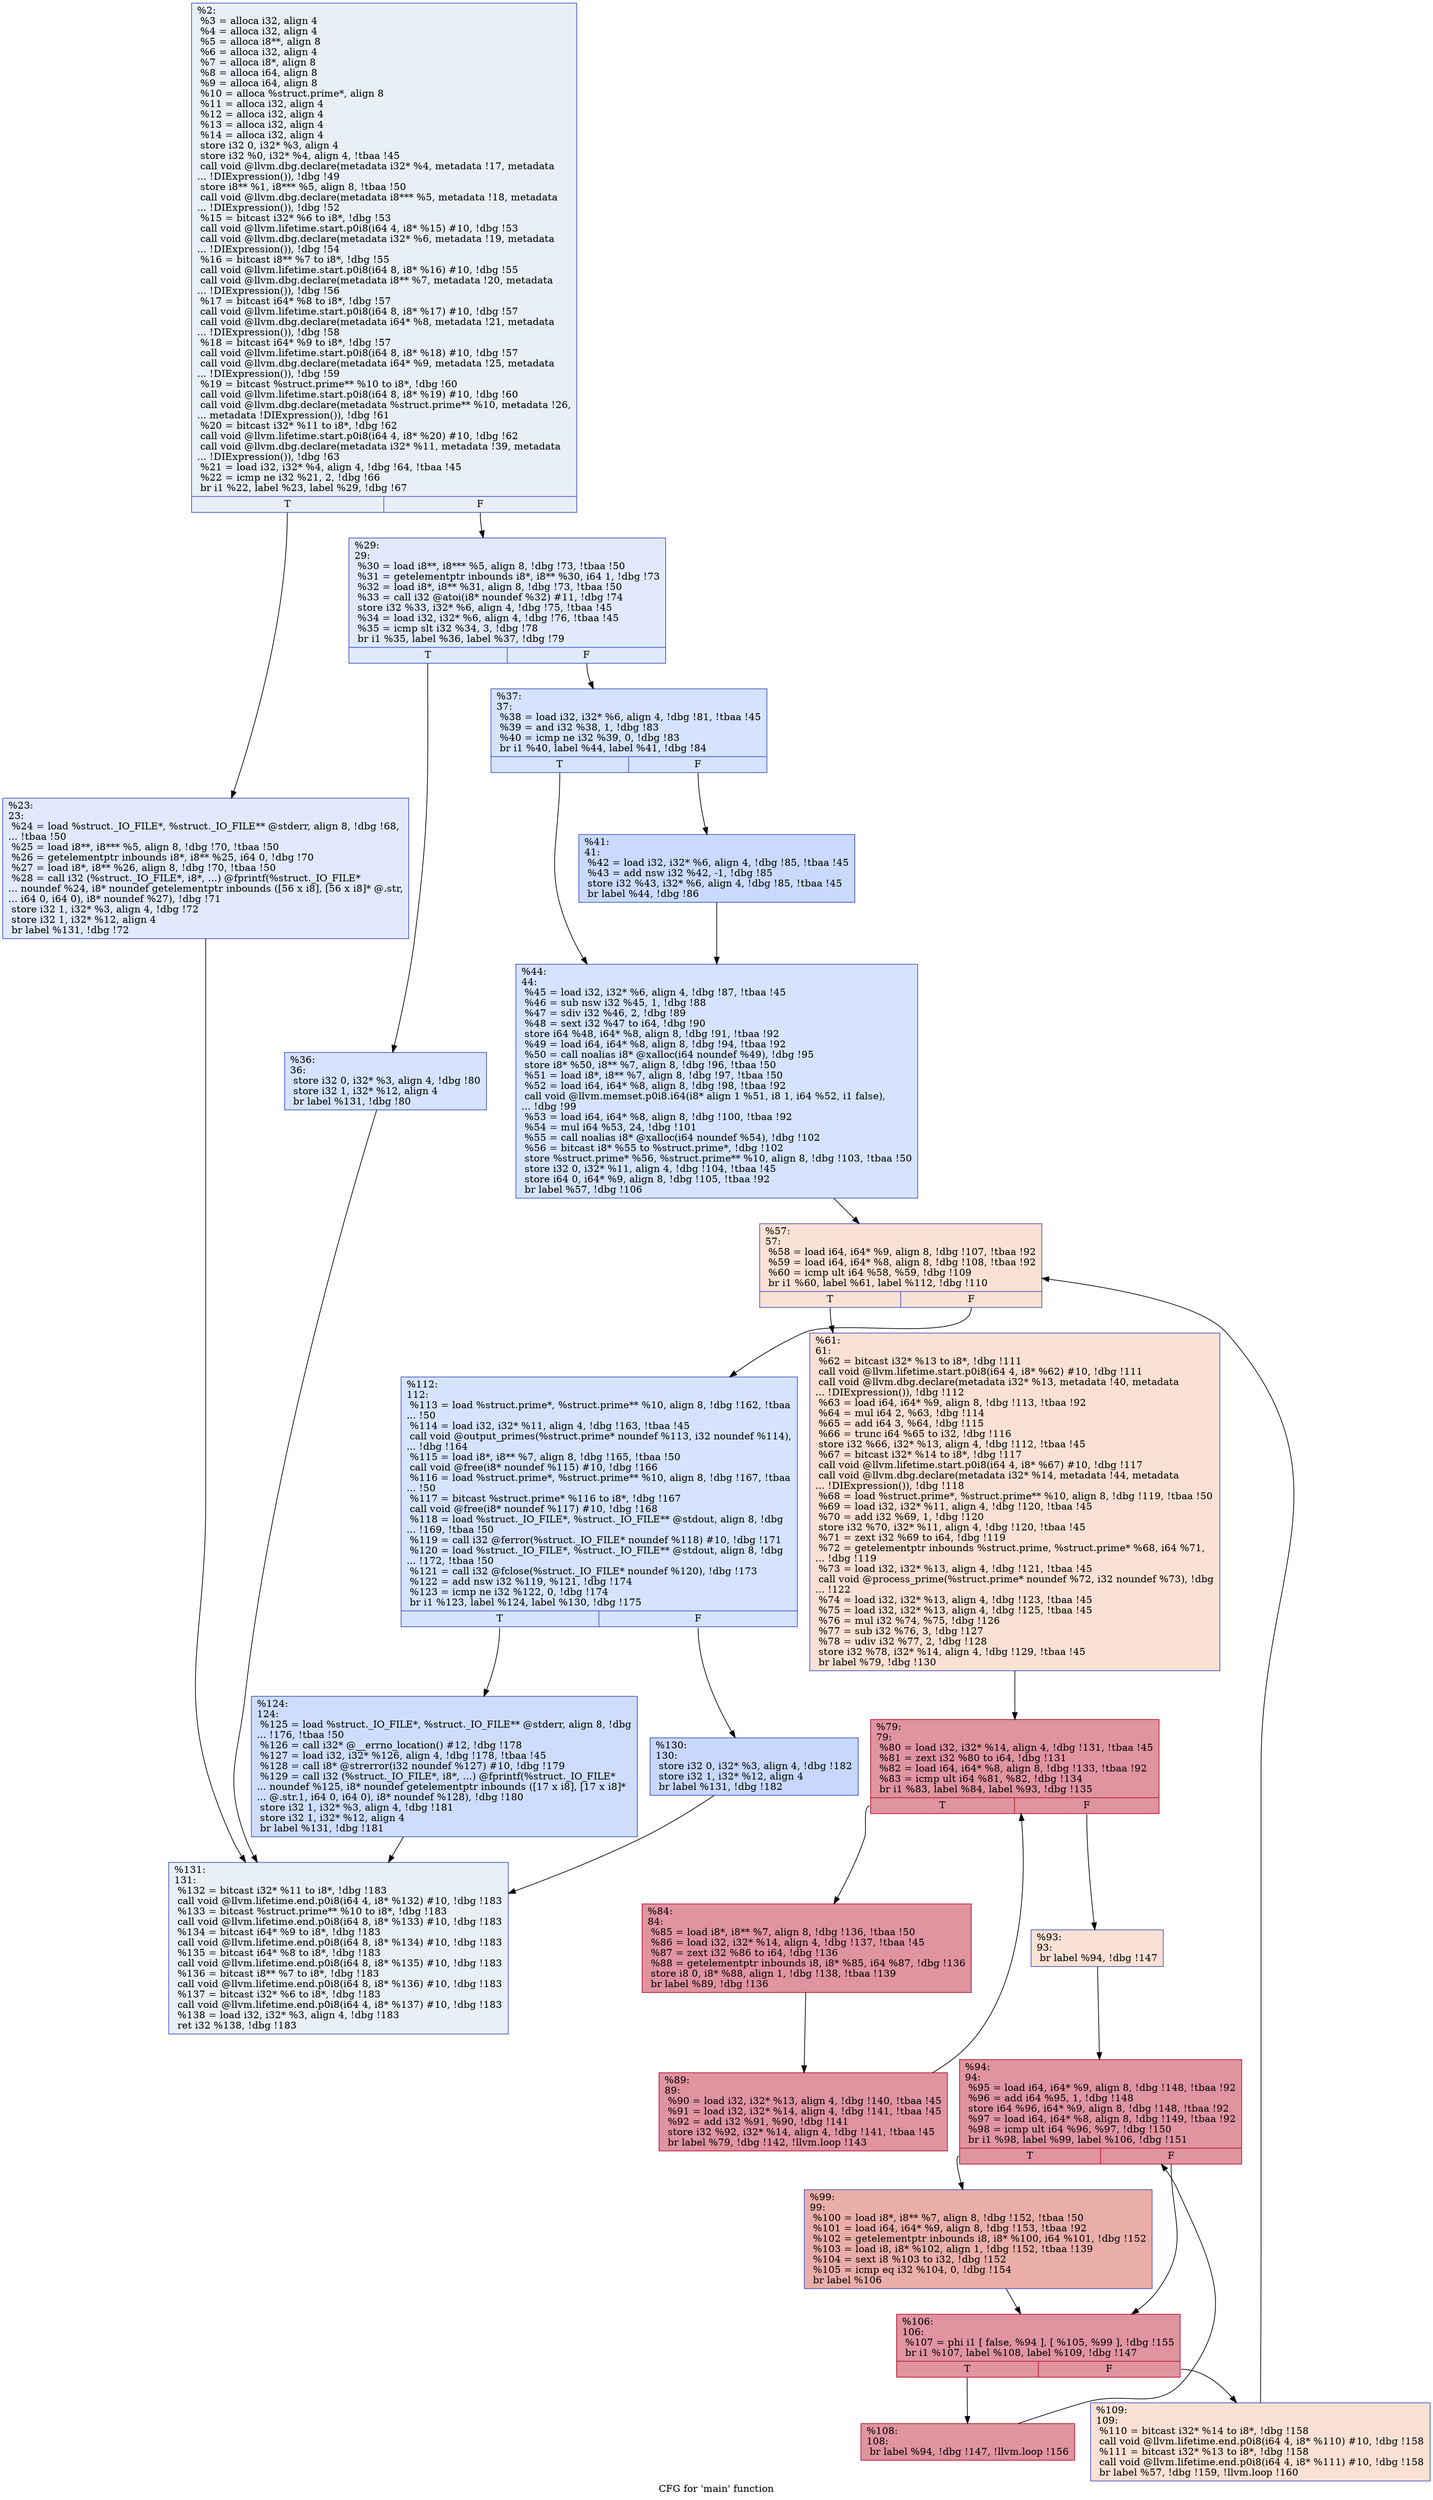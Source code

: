 digraph "CFG for 'main' function" {
	label="CFG for 'main' function";

	Node0x132ae50 [shape=record,color="#3d50c3ff", style=filled, fillcolor="#cedaeb70",label="{%2:\l  %3 = alloca i32, align 4\l  %4 = alloca i32, align 4\l  %5 = alloca i8**, align 8\l  %6 = alloca i32, align 4\l  %7 = alloca i8*, align 8\l  %8 = alloca i64, align 8\l  %9 = alloca i64, align 8\l  %10 = alloca %struct.prime*, align 8\l  %11 = alloca i32, align 4\l  %12 = alloca i32, align 4\l  %13 = alloca i32, align 4\l  %14 = alloca i32, align 4\l  store i32 0, i32* %3, align 4\l  store i32 %0, i32* %4, align 4, !tbaa !45\l  call void @llvm.dbg.declare(metadata i32* %4, metadata !17, metadata\l... !DIExpression()), !dbg !49\l  store i8** %1, i8*** %5, align 8, !tbaa !50\l  call void @llvm.dbg.declare(metadata i8*** %5, metadata !18, metadata\l... !DIExpression()), !dbg !52\l  %15 = bitcast i32* %6 to i8*, !dbg !53\l  call void @llvm.lifetime.start.p0i8(i64 4, i8* %15) #10, !dbg !53\l  call void @llvm.dbg.declare(metadata i32* %6, metadata !19, metadata\l... !DIExpression()), !dbg !54\l  %16 = bitcast i8** %7 to i8*, !dbg !55\l  call void @llvm.lifetime.start.p0i8(i64 8, i8* %16) #10, !dbg !55\l  call void @llvm.dbg.declare(metadata i8** %7, metadata !20, metadata\l... !DIExpression()), !dbg !56\l  %17 = bitcast i64* %8 to i8*, !dbg !57\l  call void @llvm.lifetime.start.p0i8(i64 8, i8* %17) #10, !dbg !57\l  call void @llvm.dbg.declare(metadata i64* %8, metadata !21, metadata\l... !DIExpression()), !dbg !58\l  %18 = bitcast i64* %9 to i8*, !dbg !57\l  call void @llvm.lifetime.start.p0i8(i64 8, i8* %18) #10, !dbg !57\l  call void @llvm.dbg.declare(metadata i64* %9, metadata !25, metadata\l... !DIExpression()), !dbg !59\l  %19 = bitcast %struct.prime** %10 to i8*, !dbg !60\l  call void @llvm.lifetime.start.p0i8(i64 8, i8* %19) #10, !dbg !60\l  call void @llvm.dbg.declare(metadata %struct.prime** %10, metadata !26,\l... metadata !DIExpression()), !dbg !61\l  %20 = bitcast i32* %11 to i8*, !dbg !62\l  call void @llvm.lifetime.start.p0i8(i64 4, i8* %20) #10, !dbg !62\l  call void @llvm.dbg.declare(metadata i32* %11, metadata !39, metadata\l... !DIExpression()), !dbg !63\l  %21 = load i32, i32* %4, align 4, !dbg !64, !tbaa !45\l  %22 = icmp ne i32 %21, 2, !dbg !66\l  br i1 %22, label %23, label %29, !dbg !67\l|{<s0>T|<s1>F}}"];
	Node0x132ae50:s0 -> Node0x1338fb0;
	Node0x132ae50:s1 -> Node0x1339000;
	Node0x1338fb0 [shape=record,color="#3d50c3ff", style=filled, fillcolor="#b9d0f970",label="{%23:\l23:                                               \l  %24 = load %struct._IO_FILE*, %struct._IO_FILE** @stderr, align 8, !dbg !68,\l... !tbaa !50\l  %25 = load i8**, i8*** %5, align 8, !dbg !70, !tbaa !50\l  %26 = getelementptr inbounds i8*, i8** %25, i64 0, !dbg !70\l  %27 = load i8*, i8** %26, align 8, !dbg !70, !tbaa !50\l  %28 = call i32 (%struct._IO_FILE*, i8*, ...) @fprintf(%struct._IO_FILE*\l... noundef %24, i8* noundef getelementptr inbounds ([56 x i8], [56 x i8]* @.str,\l... i64 0, i64 0), i8* noundef %27), !dbg !71\l  store i32 1, i32* %3, align 4, !dbg !72\l  store i32 1, i32* %12, align 4\l  br label %131, !dbg !72\l}"];
	Node0x1338fb0 -> Node0x13395f0;
	Node0x1339000 [shape=record,color="#3d50c3ff", style=filled, fillcolor="#b9d0f970",label="{%29:\l29:                                               \l  %30 = load i8**, i8*** %5, align 8, !dbg !73, !tbaa !50\l  %31 = getelementptr inbounds i8*, i8** %30, i64 1, !dbg !73\l  %32 = load i8*, i8** %31, align 8, !dbg !73, !tbaa !50\l  %33 = call i32 @atoi(i8* noundef %32) #11, !dbg !74\l  store i32 %33, i32* %6, align 4, !dbg !75, !tbaa !45\l  %34 = load i32, i32* %6, align 4, !dbg !76, !tbaa !45\l  %35 = icmp slt i32 %34, 3, !dbg !78\l  br i1 %35, label %36, label %37, !dbg !79\l|{<s0>T|<s1>F}}"];
	Node0x1339000:s0 -> Node0x1339050;
	Node0x1339000:s1 -> Node0x13390a0;
	Node0x1339050 [shape=record,color="#3d50c3ff", style=filled, fillcolor="#a1c0ff70",label="{%36:\l36:                                               \l  store i32 0, i32* %3, align 4, !dbg !80\l  store i32 1, i32* %12, align 4\l  br label %131, !dbg !80\l}"];
	Node0x1339050 -> Node0x13395f0;
	Node0x13390a0 [shape=record,color="#3d50c3ff", style=filled, fillcolor="#a1c0ff70",label="{%37:\l37:                                               \l  %38 = load i32, i32* %6, align 4, !dbg !81, !tbaa !45\l  %39 = and i32 %38, 1, !dbg !83\l  %40 = icmp ne i32 %39, 0, !dbg !83\l  br i1 %40, label %44, label %41, !dbg !84\l|{<s0>T|<s1>F}}"];
	Node0x13390a0:s0 -> Node0x1339140;
	Node0x13390a0:s1 -> Node0x13390f0;
	Node0x13390f0 [shape=record,color="#3d50c3ff", style=filled, fillcolor="#88abfd70",label="{%41:\l41:                                               \l  %42 = load i32, i32* %6, align 4, !dbg !85, !tbaa !45\l  %43 = add nsw i32 %42, -1, !dbg !85\l  store i32 %43, i32* %6, align 4, !dbg !85, !tbaa !45\l  br label %44, !dbg !86\l}"];
	Node0x13390f0 -> Node0x1339140;
	Node0x1339140 [shape=record,color="#3d50c3ff", style=filled, fillcolor="#a1c0ff70",label="{%44:\l44:                                               \l  %45 = load i32, i32* %6, align 4, !dbg !87, !tbaa !45\l  %46 = sub nsw i32 %45, 1, !dbg !88\l  %47 = sdiv i32 %46, 2, !dbg !89\l  %48 = sext i32 %47 to i64, !dbg !90\l  store i64 %48, i64* %8, align 8, !dbg !91, !tbaa !92\l  %49 = load i64, i64* %8, align 8, !dbg !94, !tbaa !92\l  %50 = call noalias i8* @xalloc(i64 noundef %49), !dbg !95\l  store i8* %50, i8** %7, align 8, !dbg !96, !tbaa !50\l  %51 = load i8*, i8** %7, align 8, !dbg !97, !tbaa !50\l  %52 = load i64, i64* %8, align 8, !dbg !98, !tbaa !92\l  call void @llvm.memset.p0i8.i64(i8* align 1 %51, i8 1, i64 %52, i1 false),\l... !dbg !99\l  %53 = load i64, i64* %8, align 8, !dbg !100, !tbaa !92\l  %54 = mul i64 %53, 24, !dbg !101\l  %55 = call noalias i8* @xalloc(i64 noundef %54), !dbg !102\l  %56 = bitcast i8* %55 to %struct.prime*, !dbg !102\l  store %struct.prime* %56, %struct.prime** %10, align 8, !dbg !103, !tbaa !50\l  store i32 0, i32* %11, align 4, !dbg !104, !tbaa !45\l  store i64 0, i64* %9, align 8, !dbg !105, !tbaa !92\l  br label %57, !dbg !106\l}"];
	Node0x1339140 -> Node0x1339190;
	Node0x1339190 [shape=record,color="#3d50c3ff", style=filled, fillcolor="#f7bca170",label="{%57:\l57:                                               \l  %58 = load i64, i64* %9, align 8, !dbg !107, !tbaa !92\l  %59 = load i64, i64* %8, align 8, !dbg !108, !tbaa !92\l  %60 = icmp ult i64 %58, %59, !dbg !109\l  br i1 %60, label %61, label %112, !dbg !110\l|{<s0>T|<s1>F}}"];
	Node0x1339190:s0 -> Node0x13391e0;
	Node0x1339190:s1 -> Node0x1339500;
	Node0x13391e0 [shape=record,color="#3d50c3ff", style=filled, fillcolor="#f7bca170",label="{%61:\l61:                                               \l  %62 = bitcast i32* %13 to i8*, !dbg !111\l  call void @llvm.lifetime.start.p0i8(i64 4, i8* %62) #10, !dbg !111\l  call void @llvm.dbg.declare(metadata i32* %13, metadata !40, metadata\l... !DIExpression()), !dbg !112\l  %63 = load i64, i64* %9, align 8, !dbg !113, !tbaa !92\l  %64 = mul i64 2, %63, !dbg !114\l  %65 = add i64 3, %64, !dbg !115\l  %66 = trunc i64 %65 to i32, !dbg !116\l  store i32 %66, i32* %13, align 4, !dbg !112, !tbaa !45\l  %67 = bitcast i32* %14 to i8*, !dbg !117\l  call void @llvm.lifetime.start.p0i8(i64 4, i8* %67) #10, !dbg !117\l  call void @llvm.dbg.declare(metadata i32* %14, metadata !44, metadata\l... !DIExpression()), !dbg !118\l  %68 = load %struct.prime*, %struct.prime** %10, align 8, !dbg !119, !tbaa !50\l  %69 = load i32, i32* %11, align 4, !dbg !120, !tbaa !45\l  %70 = add i32 %69, 1, !dbg !120\l  store i32 %70, i32* %11, align 4, !dbg !120, !tbaa !45\l  %71 = zext i32 %69 to i64, !dbg !119\l  %72 = getelementptr inbounds %struct.prime, %struct.prime* %68, i64 %71,\l... !dbg !119\l  %73 = load i32, i32* %13, align 4, !dbg !121, !tbaa !45\l  call void @process_prime(%struct.prime* noundef %72, i32 noundef %73), !dbg\l... !122\l  %74 = load i32, i32* %13, align 4, !dbg !123, !tbaa !45\l  %75 = load i32, i32* %13, align 4, !dbg !125, !tbaa !45\l  %76 = mul i32 %74, %75, !dbg !126\l  %77 = sub i32 %76, 3, !dbg !127\l  %78 = udiv i32 %77, 2, !dbg !128\l  store i32 %78, i32* %14, align 4, !dbg !129, !tbaa !45\l  br label %79, !dbg !130\l}"];
	Node0x13391e0 -> Node0x1339230;
	Node0x1339230 [shape=record,color="#b70d28ff", style=filled, fillcolor="#b70d2870",label="{%79:\l79:                                               \l  %80 = load i32, i32* %14, align 4, !dbg !131, !tbaa !45\l  %81 = zext i32 %80 to i64, !dbg !131\l  %82 = load i64, i64* %8, align 8, !dbg !133, !tbaa !92\l  %83 = icmp ult i64 %81, %82, !dbg !134\l  br i1 %83, label %84, label %93, !dbg !135\l|{<s0>T|<s1>F}}"];
	Node0x1339230:s0 -> Node0x1339280;
	Node0x1339230:s1 -> Node0x1339320;
	Node0x1339280 [shape=record,color="#b70d28ff", style=filled, fillcolor="#b70d2870",label="{%84:\l84:                                               \l  %85 = load i8*, i8** %7, align 8, !dbg !136, !tbaa !50\l  %86 = load i32, i32* %14, align 4, !dbg !137, !tbaa !45\l  %87 = zext i32 %86 to i64, !dbg !136\l  %88 = getelementptr inbounds i8, i8* %85, i64 %87, !dbg !136\l  store i8 0, i8* %88, align 1, !dbg !138, !tbaa !139\l  br label %89, !dbg !136\l}"];
	Node0x1339280 -> Node0x13392d0;
	Node0x13392d0 [shape=record,color="#b70d28ff", style=filled, fillcolor="#b70d2870",label="{%89:\l89:                                               \l  %90 = load i32, i32* %13, align 4, !dbg !140, !tbaa !45\l  %91 = load i32, i32* %14, align 4, !dbg !141, !tbaa !45\l  %92 = add i32 %91, %90, !dbg !141\l  store i32 %92, i32* %14, align 4, !dbg !141, !tbaa !45\l  br label %79, !dbg !142, !llvm.loop !143\l}"];
	Node0x13392d0 -> Node0x1339230;
	Node0x1339320 [shape=record,color="#3d50c3ff", style=filled, fillcolor="#f7bca170",label="{%93:\l93:                                               \l  br label %94, !dbg !147\l}"];
	Node0x1339320 -> Node0x1339370;
	Node0x1339370 [shape=record,color="#b70d28ff", style=filled, fillcolor="#b70d2870",label="{%94:\l94:                                               \l  %95 = load i64, i64* %9, align 8, !dbg !148, !tbaa !92\l  %96 = add i64 %95, 1, !dbg !148\l  store i64 %96, i64* %9, align 8, !dbg !148, !tbaa !92\l  %97 = load i64, i64* %8, align 8, !dbg !149, !tbaa !92\l  %98 = icmp ult i64 %96, %97, !dbg !150\l  br i1 %98, label %99, label %106, !dbg !151\l|{<s0>T|<s1>F}}"];
	Node0x1339370:s0 -> Node0x13393c0;
	Node0x1339370:s1 -> Node0x1339410;
	Node0x13393c0 [shape=record,color="#3d50c3ff", style=filled, fillcolor="#d0473d70",label="{%99:\l99:                                               \l  %100 = load i8*, i8** %7, align 8, !dbg !152, !tbaa !50\l  %101 = load i64, i64* %9, align 8, !dbg !153, !tbaa !92\l  %102 = getelementptr inbounds i8, i8* %100, i64 %101, !dbg !152\l  %103 = load i8, i8* %102, align 1, !dbg !152, !tbaa !139\l  %104 = sext i8 %103 to i32, !dbg !152\l  %105 = icmp eq i32 %104, 0, !dbg !154\l  br label %106\l}"];
	Node0x13393c0 -> Node0x1339410;
	Node0x1339410 [shape=record,color="#b70d28ff", style=filled, fillcolor="#b70d2870",label="{%106:\l106:                                              \l  %107 = phi i1 [ false, %94 ], [ %105, %99 ], !dbg !155\l  br i1 %107, label %108, label %109, !dbg !147\l|{<s0>T|<s1>F}}"];
	Node0x1339410:s0 -> Node0x1339460;
	Node0x1339410:s1 -> Node0x13394b0;
	Node0x1339460 [shape=record,color="#b70d28ff", style=filled, fillcolor="#b70d2870",label="{%108:\l108:                                              \l  br label %94, !dbg !147, !llvm.loop !156\l}"];
	Node0x1339460 -> Node0x1339370;
	Node0x13394b0 [shape=record,color="#3d50c3ff", style=filled, fillcolor="#f7bca170",label="{%109:\l109:                                              \l  %110 = bitcast i32* %14 to i8*, !dbg !158\l  call void @llvm.lifetime.end.p0i8(i64 4, i8* %110) #10, !dbg !158\l  %111 = bitcast i32* %13 to i8*, !dbg !158\l  call void @llvm.lifetime.end.p0i8(i64 4, i8* %111) #10, !dbg !158\l  br label %57, !dbg !159, !llvm.loop !160\l}"];
	Node0x13394b0 -> Node0x1339190;
	Node0x1339500 [shape=record,color="#3d50c3ff", style=filled, fillcolor="#a1c0ff70",label="{%112:\l112:                                              \l  %113 = load %struct.prime*, %struct.prime** %10, align 8, !dbg !162, !tbaa\l... !50\l  %114 = load i32, i32* %11, align 4, !dbg !163, !tbaa !45\l  call void @output_primes(%struct.prime* noundef %113, i32 noundef %114),\l... !dbg !164\l  %115 = load i8*, i8** %7, align 8, !dbg !165, !tbaa !50\l  call void @free(i8* noundef %115) #10, !dbg !166\l  %116 = load %struct.prime*, %struct.prime** %10, align 8, !dbg !167, !tbaa\l... !50\l  %117 = bitcast %struct.prime* %116 to i8*, !dbg !167\l  call void @free(i8* noundef %117) #10, !dbg !168\l  %118 = load %struct._IO_FILE*, %struct._IO_FILE** @stdout, align 8, !dbg\l... !169, !tbaa !50\l  %119 = call i32 @ferror(%struct._IO_FILE* noundef %118) #10, !dbg !171\l  %120 = load %struct._IO_FILE*, %struct._IO_FILE** @stdout, align 8, !dbg\l... !172, !tbaa !50\l  %121 = call i32 @fclose(%struct._IO_FILE* noundef %120), !dbg !173\l  %122 = add nsw i32 %119, %121, !dbg !174\l  %123 = icmp ne i32 %122, 0, !dbg !174\l  br i1 %123, label %124, label %130, !dbg !175\l|{<s0>T|<s1>F}}"];
	Node0x1339500:s0 -> Node0x1339550;
	Node0x1339500:s1 -> Node0x13395a0;
	Node0x1339550 [shape=record,color="#3d50c3ff", style=filled, fillcolor="#8fb1fe70",label="{%124:\l124:                                              \l  %125 = load %struct._IO_FILE*, %struct._IO_FILE** @stderr, align 8, !dbg\l... !176, !tbaa !50\l  %126 = call i32* @__errno_location() #12, !dbg !178\l  %127 = load i32, i32* %126, align 4, !dbg !178, !tbaa !45\l  %128 = call i8* @strerror(i32 noundef %127) #10, !dbg !179\l  %129 = call i32 (%struct._IO_FILE*, i8*, ...) @fprintf(%struct._IO_FILE*\l... noundef %125, i8* noundef getelementptr inbounds ([17 x i8], [17 x i8]*\l... @.str.1, i64 0, i64 0), i8* noundef %128), !dbg !180\l  store i32 1, i32* %3, align 4, !dbg !181\l  store i32 1, i32* %12, align 4\l  br label %131, !dbg !181\l}"];
	Node0x1339550 -> Node0x13395f0;
	Node0x13395a0 [shape=record,color="#3d50c3ff", style=filled, fillcolor="#81a4fb70",label="{%130:\l130:                                              \l  store i32 0, i32* %3, align 4, !dbg !182\l  store i32 1, i32* %12, align 4\l  br label %131, !dbg !182\l}"];
	Node0x13395a0 -> Node0x13395f0;
	Node0x13395f0 [shape=record,color="#3d50c3ff", style=filled, fillcolor="#cedaeb70",label="{%131:\l131:                                              \l  %132 = bitcast i32* %11 to i8*, !dbg !183\l  call void @llvm.lifetime.end.p0i8(i64 4, i8* %132) #10, !dbg !183\l  %133 = bitcast %struct.prime** %10 to i8*, !dbg !183\l  call void @llvm.lifetime.end.p0i8(i64 8, i8* %133) #10, !dbg !183\l  %134 = bitcast i64* %9 to i8*, !dbg !183\l  call void @llvm.lifetime.end.p0i8(i64 8, i8* %134) #10, !dbg !183\l  %135 = bitcast i64* %8 to i8*, !dbg !183\l  call void @llvm.lifetime.end.p0i8(i64 8, i8* %135) #10, !dbg !183\l  %136 = bitcast i8** %7 to i8*, !dbg !183\l  call void @llvm.lifetime.end.p0i8(i64 8, i8* %136) #10, !dbg !183\l  %137 = bitcast i32* %6 to i8*, !dbg !183\l  call void @llvm.lifetime.end.p0i8(i64 4, i8* %137) #10, !dbg !183\l  %138 = load i32, i32* %3, align 4, !dbg !183\l  ret i32 %138, !dbg !183\l}"];
}
